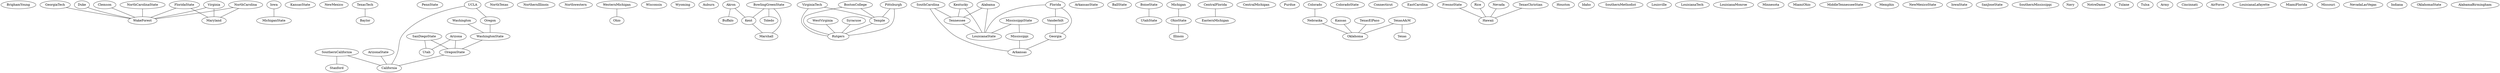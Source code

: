 graph G {
BrighamYoung;
FloridaState;
Iowa;
KansasState;
NewMexico;
TexasTech;
PennState;
SouthernCalifornia;
ArizonaState;
SanDiegoState;
Baylor;
NorthTexas;
NorthernIllinois;
Northwestern;
WesternMichigan;
Wisconsin;
Wyoming;
Auburn;
Akron;
VirginiaTech;
Alabama;
UCLA;
Arizona;
Utah;
ArkansasState;
NorthCarolinaState;
BallState;
Florida;
BoiseState;
BostonCollege;
WestVirginia;
BowlingGreenState;
Michigan;
Virginia;
Buffalo;
Syracuse;
CentralFlorida;
GeorgiaTech;
CentralMichigan;
Purdue;
Colorado;
ColoradoState;
Connecticut;
EasternMichigan;
EastCarolina;
Duke;
FresnoState;
OhioState;
Houston;
Rice;
Idaho;
Washington;
Kansas;
SouthernMethodist;
Kent;
Pittsburgh;
Kentucky;
Louisville;
LouisianaTech;
LouisianaMonroe;
Minnesota;
MiamiOhio;
Vanderbilt;
MiddleTennesseeState;
Illinois;
MississippiState;
Memphis;
Nevada;
Oregon;
NewMexicoState;
SouthCarolina;
Ohio;
IowaState;
SanJoseState;
Nebraska;
SouthernMississippi;
Tennessee;
Stanford;
WashingtonState;
Temple;
Navy;
"TexasA&M";
NotreDame;
TexasElPaso;
Oklahoma;
Toledo;
Tulane;
Mississippi;
Tulsa;
NorthCarolina;
UtahState;
Army;
Cincinnati;
AirForce;
Rutgers;
Georgia;
LouisianaState;
LouisianaLafayette;
Texas;
Marshall;
MichiganState;
MiamiFlorida;
Missouri;
Clemson;
NevadaLasVegas;
WakeForest;
Indiana;
OklahomaState;
OregonState;
Maryland;
TexasChristian;
California;
AlabamaBirmingham;
Arkansas;
Hawaii;
FloridaState--WakeForest ;
FloridaState--Maryland ;
Iowa--MichiganState ;
TexasTech--Baylor ;
SouthernCalifornia--Stanford ;
SouthernCalifornia--California ;
ArizonaState--California ;
SanDiegoState--Utah ;
SanDiegoState--OregonState ;
WesternMichigan--Ohio ;
Akron--Buffalo ;
Akron--Kent ;
VirginiaTech--Temple ;
VirginiaTech--Rutgers ;
Alabama--Tennessee ;
Alabama--LouisianaState ;
UCLA--Oregon ;
UCLA--California ;
Arizona--Utah ;
Arizona--OregonState ;
NorthCarolinaState--WakeForest ;
Florida--Vanderbilt ;
Florida--Georgia ;
Florida--LouisianaState ;
BoiseState--UtahState ;
BostonCollege--Temple ;
BostonCollege--Rutgers ;
WestVirginia--Rutgers ;
BowlingGreenState--Kent ;
BowlingGreenState--Toledo ;
BowlingGreenState--Marshall ;
Michigan--OhioState ;
Virginia--WakeForest ;
Virginia--Maryland ;
Syracuse--Rutgers ;
CentralFlorida--EasternMichigan ;
GeorgiaTech--WakeForest ;
Colorado--Nebraska ;
Duke--WakeForest ;
FresnoState--Hawaii ;
OhioState--Illinois ;
Rice--Hawaii ;
Washington--WashingtonState ;
Kansas--Oklahoma ;
Kent--Marshall ;
Pittsburgh--Temple ;
Pittsburgh--Rutgers ;
Kentucky--Tennessee ;
Kentucky--LouisianaState ;
Vanderbilt--Georgia ;
MississippiState--Mississippi ;
MississippiState--LouisianaState ;
Nevada--Hawaii ;
Oregon--WashingtonState ;
SouthCarolina--Tennessee ;
SouthCarolina--Arkansas ;
Nebraska--Oklahoma ;
Tennessee--LouisianaState ;
WashingtonState--OregonState ;
Temple--Rutgers ;
"TexasA&M"--Oklahoma ;
"TexasA&M"--Texas ;
TexasElPaso--Oklahoma ;
Mississippi--Arkansas ;
NorthCarolina--WakeForest ;
NorthCarolina--Maryland ;
Georgia--Arkansas ;
Clemson--WakeForest ;
OregonState--California ;
TexasChristian--Hawaii ;
}
